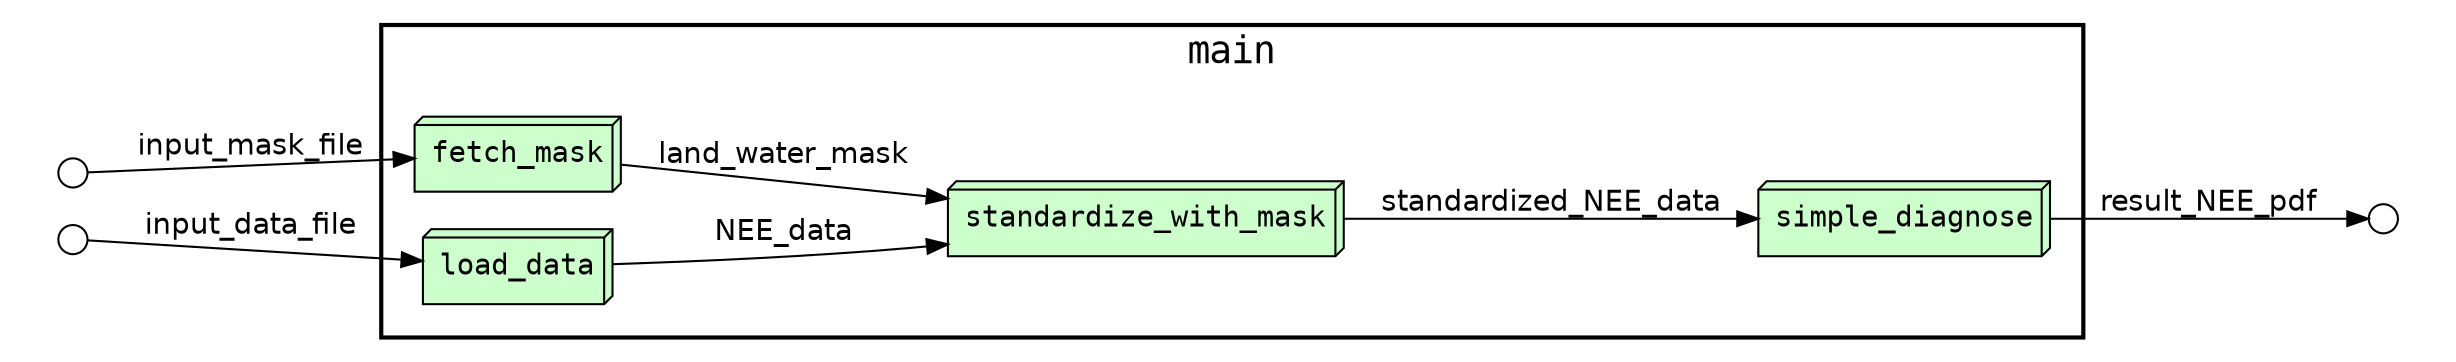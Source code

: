 digraph Workflow {
rankdir=LR
graph[fontname=Courier]
edge[fontname=Helvetica]
node[fontname=Courier]
subgraph cluster0 {
label="main"
penwidth=2
fontsize=18
subgraph cluster1 {
label=""
color="white"
node[shape=box3d style="filled" fillcolor="#CCFFCC" peripheries=1 label=""]
node1 [label="fetch_mask"]
node2 [label="load_data"]
node3 [label="standardize_with_mask"]
node4 [label="simple_diagnose"]
node[shape=box style="filled" fillcolor="#CCFFCC" peripheries=2 label=""]
}}
node[shape=circle style="filled" fillcolor="#FFFFFF" peripheries=1 label="" width=0.2]
subgraph cluster2 { label="" color="white"
subgraph cluster3 { label="" color="white"
node5
node6
}}
subgraph cluster4 { label="" color="white"
subgraph cluster5 { label="" color="white"
node7
}}
node4 -> node7 [label="result_NEE_pdf"]
node5 -> node1 [label="input_mask_file"]
node6 -> node2 [label="input_data_file"]
node2 -> node3 [label="NEE_data"]
node1 -> node3 [label="land_water_mask"]
node3 -> node4 [label="standardized_NEE_data"]
}
